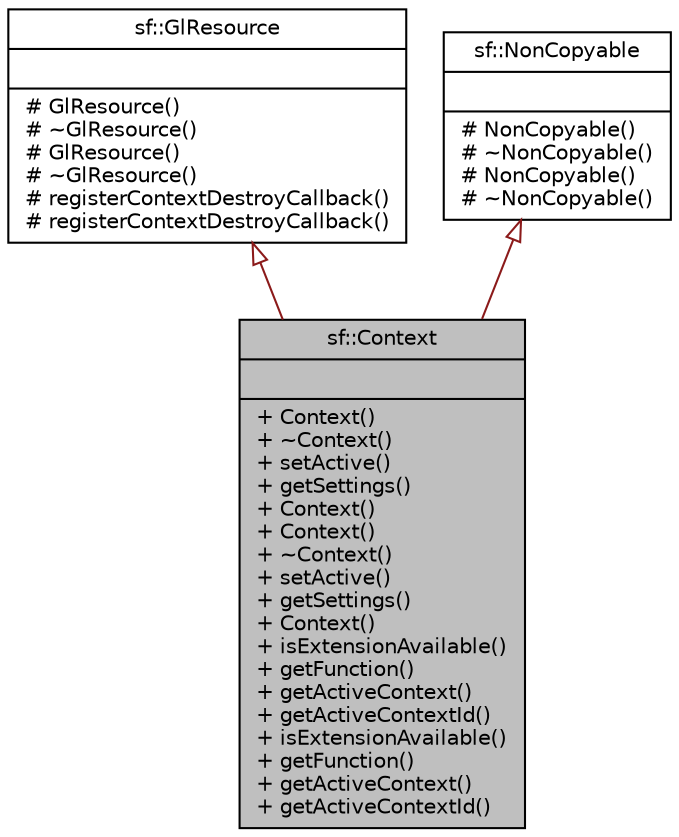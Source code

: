 digraph "sf::Context"
{
 // LATEX_PDF_SIZE
  edge [fontname="Helvetica",fontsize="10",labelfontname="Helvetica",labelfontsize="10"];
  node [fontname="Helvetica",fontsize="10",shape=record];
  Node1 [label="{sf::Context\n||+ Context()\l+ ~Context()\l+ setActive()\l+ getSettings()\l+ Context()\l+ Context()\l+ ~Context()\l+ setActive()\l+ getSettings()\l+ Context()\l+ isExtensionAvailable()\l+ getFunction()\l+ getActiveContext()\l+ getActiveContextId()\l+ isExtensionAvailable()\l+ getFunction()\l+ getActiveContext()\l+ getActiveContextId()\l}",height=0.2,width=0.4,color="black", fillcolor="grey75", style="filled", fontcolor="black",tooltip="Class holding a valid drawing context."];
  Node2 -> Node1 [dir="back",color="firebrick4",fontsize="10",style="solid",arrowtail="onormal",fontname="Helvetica"];
  Node2 [label="{sf::GlResource\n||# GlResource()\l# ~GlResource()\l# GlResource()\l# ~GlResource()\l# registerContextDestroyCallback()\l# registerContextDestroyCallback()\l}",height=0.2,width=0.4,color="black", fillcolor="white", style="filled",URL="$classsf_1_1GlResource.html",tooltip="Base class for classes that require an OpenGL context."];
  Node3 -> Node1 [dir="back",color="firebrick4",fontsize="10",style="solid",arrowtail="onormal",fontname="Helvetica"];
  Node3 [label="{sf::NonCopyable\n||# NonCopyable()\l# ~NonCopyable()\l# NonCopyable()\l# ~NonCopyable()\l}",height=0.2,width=0.4,color="black", fillcolor="white", style="filled",URL="$classsf_1_1NonCopyable.html",tooltip="Utility class that makes any derived class non-copyable."];
}
